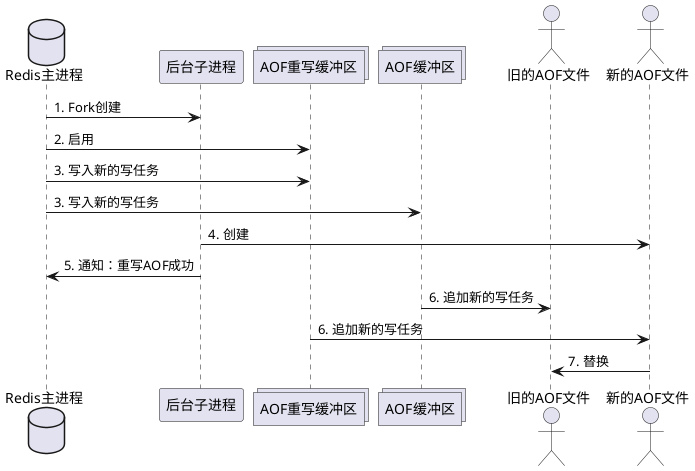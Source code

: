 @startuml

database redis as "Redis主进程"
participant children as "后台子进程"
collections c1 as "AOF重写缓冲区"
collections c2 as "AOF缓冲区"
actor a1 as "旧的AOF文件"
actor a2 as "新的AOF文件"

redis -> children : 1. Fork创建
redis -> c1 : 2. 启用
redis -> c1 : 3. 写入新的写任务
redis -> c2 : 3. 写入新的写任务
children -> a2 : 4. 创建
children -> redis : 5. 通知：重写AOF成功
c2 -> a1 : 6. 追加新的写任务
c1 -> a2 : 6. 追加新的写任务
a2 -> a1 : 7. 替换



@enduml
